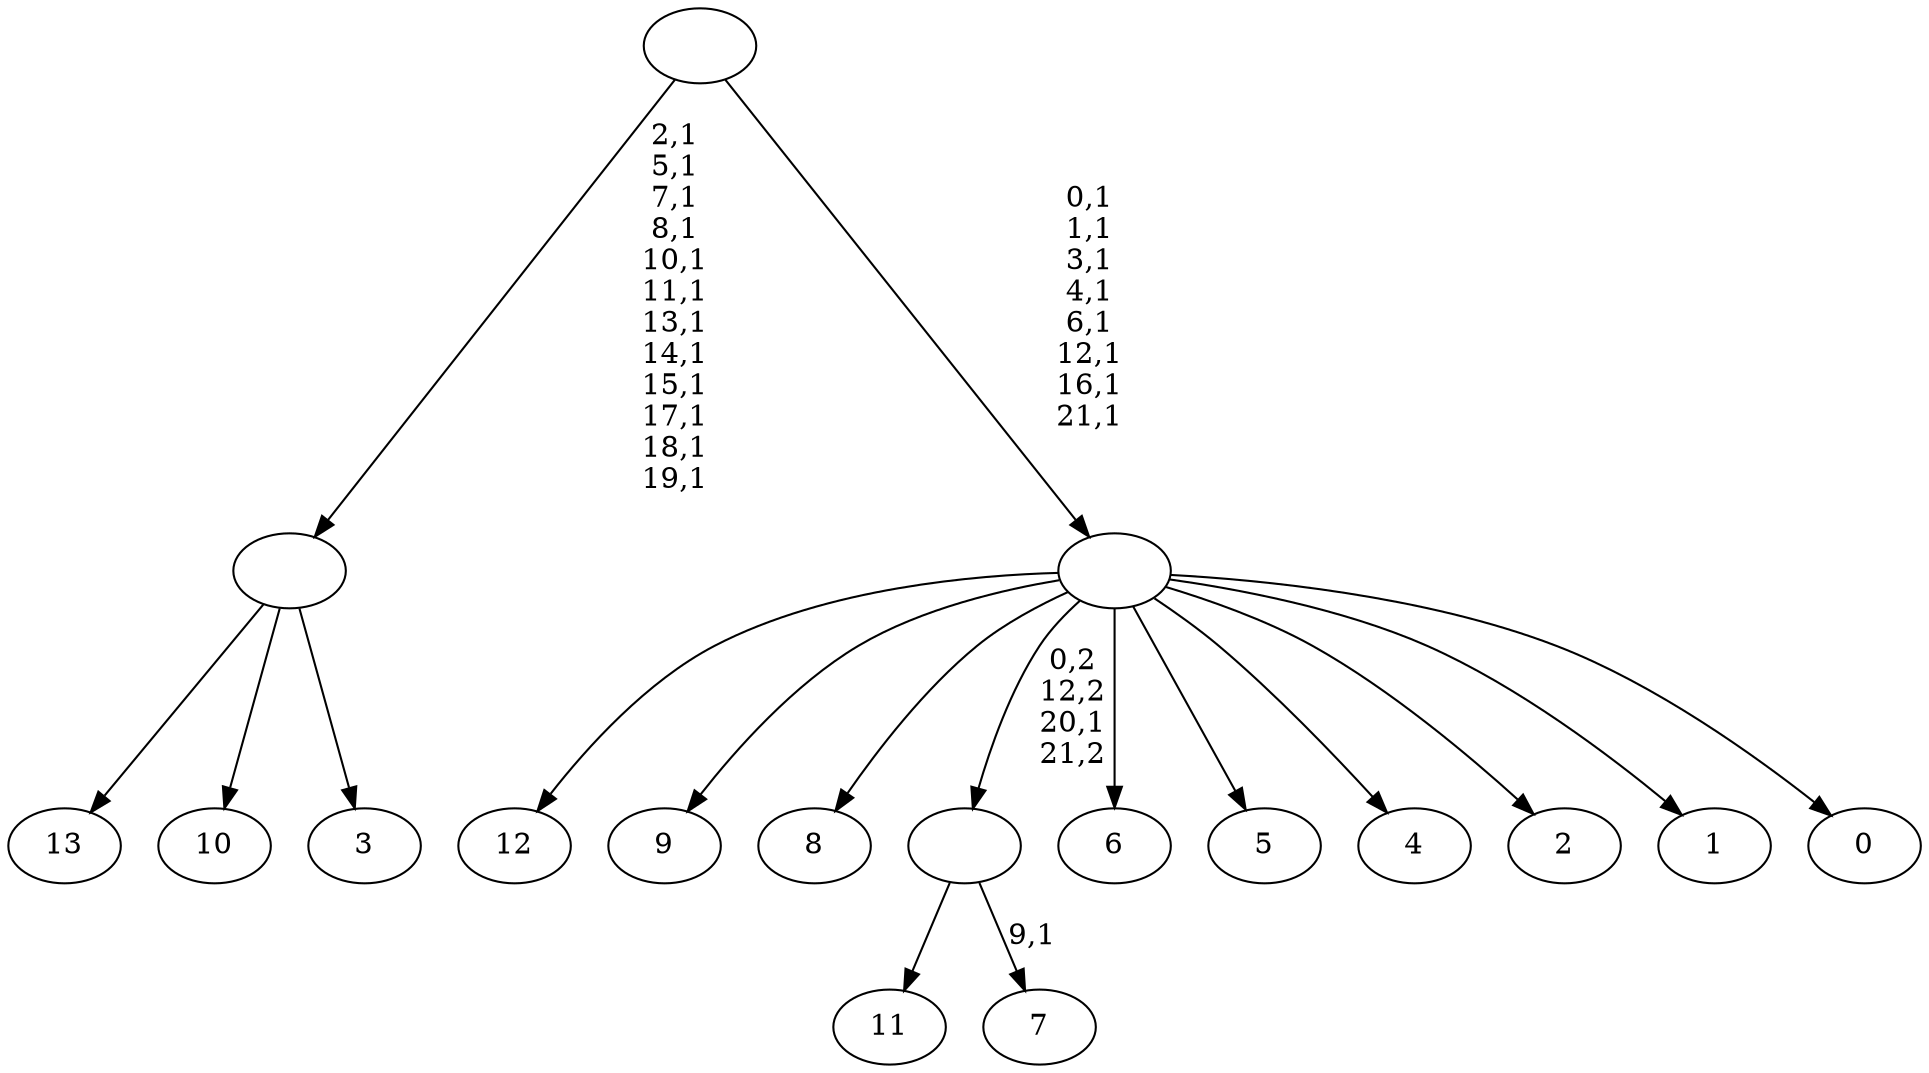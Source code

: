 digraph T {
	36 [label="13"]
	35 [label="12"]
	34 [label="11"]
	33 [label="10"]
	32 [label="9"]
	31 [label="8"]
	30 [label="7"]
	28 [label=""]
	27 [label="6"]
	26 [label="5"]
	25 [label="4"]
	24 [label="3"]
	23 [label=""]
	11 [label="2"]
	10 [label="1"]
	9 [label="0"]
	8 [label=""]
	0 [label=""]
	28 -> 30 [label="9,1"]
	28 -> 34 [label=""]
	23 -> 36 [label=""]
	23 -> 33 [label=""]
	23 -> 24 [label=""]
	8 -> 35 [label=""]
	8 -> 32 [label=""]
	8 -> 31 [label=""]
	8 -> 28 [label="0,2\n12,2\n20,1\n21,2"]
	8 -> 27 [label=""]
	8 -> 26 [label=""]
	8 -> 25 [label=""]
	8 -> 11 [label=""]
	8 -> 10 [label=""]
	8 -> 9 [label=""]
	0 -> 8 [label="0,1\n1,1\n3,1\n4,1\n6,1\n12,1\n16,1\n21,1"]
	0 -> 23 [label="2,1\n5,1\n7,1\n8,1\n10,1\n11,1\n13,1\n14,1\n15,1\n17,1\n18,1\n19,1"]
}
